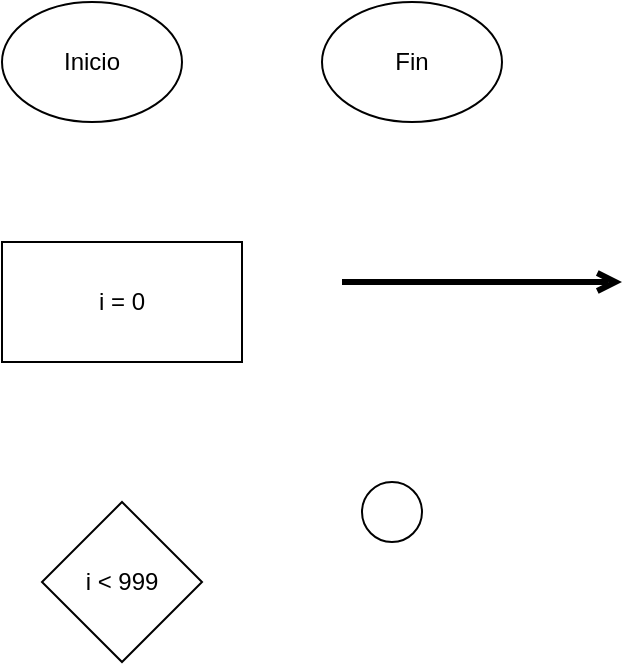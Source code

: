 <mxfile version="16.6.5" type="github">
  <diagram id="C5RBs43oDa-KdzZeNtuy" name="Page-1">
    <mxGraphModel dx="1121" dy="711" grid="1" gridSize="10" guides="1" tooltips="1" connect="1" arrows="1" fold="1" page="1" pageScale="1" pageWidth="827" pageHeight="1169" math="0" shadow="0">
      <root>
        <mxCell id="WIyWlLk6GJQsqaUBKTNV-0" />
        <mxCell id="WIyWlLk6GJQsqaUBKTNV-1" parent="WIyWlLk6GJQsqaUBKTNV-0" />
        <mxCell id="hix9OOyw4BXAyf2dGIWj-0" value="Inicio" style="ellipse;whiteSpace=wrap;html=1;" vertex="1" parent="WIyWlLk6GJQsqaUBKTNV-1">
          <mxGeometry x="70" y="40" width="90" height="60" as="geometry" />
        </mxCell>
        <mxCell id="hix9OOyw4BXAyf2dGIWj-1" value="Fin" style="ellipse;whiteSpace=wrap;html=1;" vertex="1" parent="WIyWlLk6GJQsqaUBKTNV-1">
          <mxGeometry x="230" y="40" width="90" height="60" as="geometry" />
        </mxCell>
        <mxCell id="hix9OOyw4BXAyf2dGIWj-2" value="i = 0" style="rounded=0;whiteSpace=wrap;html=1;" vertex="1" parent="WIyWlLk6GJQsqaUBKTNV-1">
          <mxGeometry x="70" y="160" width="120" height="60" as="geometry" />
        </mxCell>
        <mxCell id="hix9OOyw4BXAyf2dGIWj-3" value="i &amp;lt; 999" style="rhombus;whiteSpace=wrap;html=1;" vertex="1" parent="WIyWlLk6GJQsqaUBKTNV-1">
          <mxGeometry x="90" y="290" width="80" height="80" as="geometry" />
        </mxCell>
        <mxCell id="hix9OOyw4BXAyf2dGIWj-4" value="" style="endArrow=open;html=1;rounded=0;strokeWidth=3;endFill=0;" edge="1" parent="WIyWlLk6GJQsqaUBKTNV-1">
          <mxGeometry width="50" height="50" relative="1" as="geometry">
            <mxPoint x="240" y="180" as="sourcePoint" />
            <mxPoint x="380" y="180" as="targetPoint" />
          </mxGeometry>
        </mxCell>
        <mxCell id="hix9OOyw4BXAyf2dGIWj-5" value="" style="ellipse;whiteSpace=wrap;html=1;aspect=fixed;" vertex="1" parent="WIyWlLk6GJQsqaUBKTNV-1">
          <mxGeometry x="250" y="280" width="30" height="30" as="geometry" />
        </mxCell>
      </root>
    </mxGraphModel>
  </diagram>
</mxfile>

